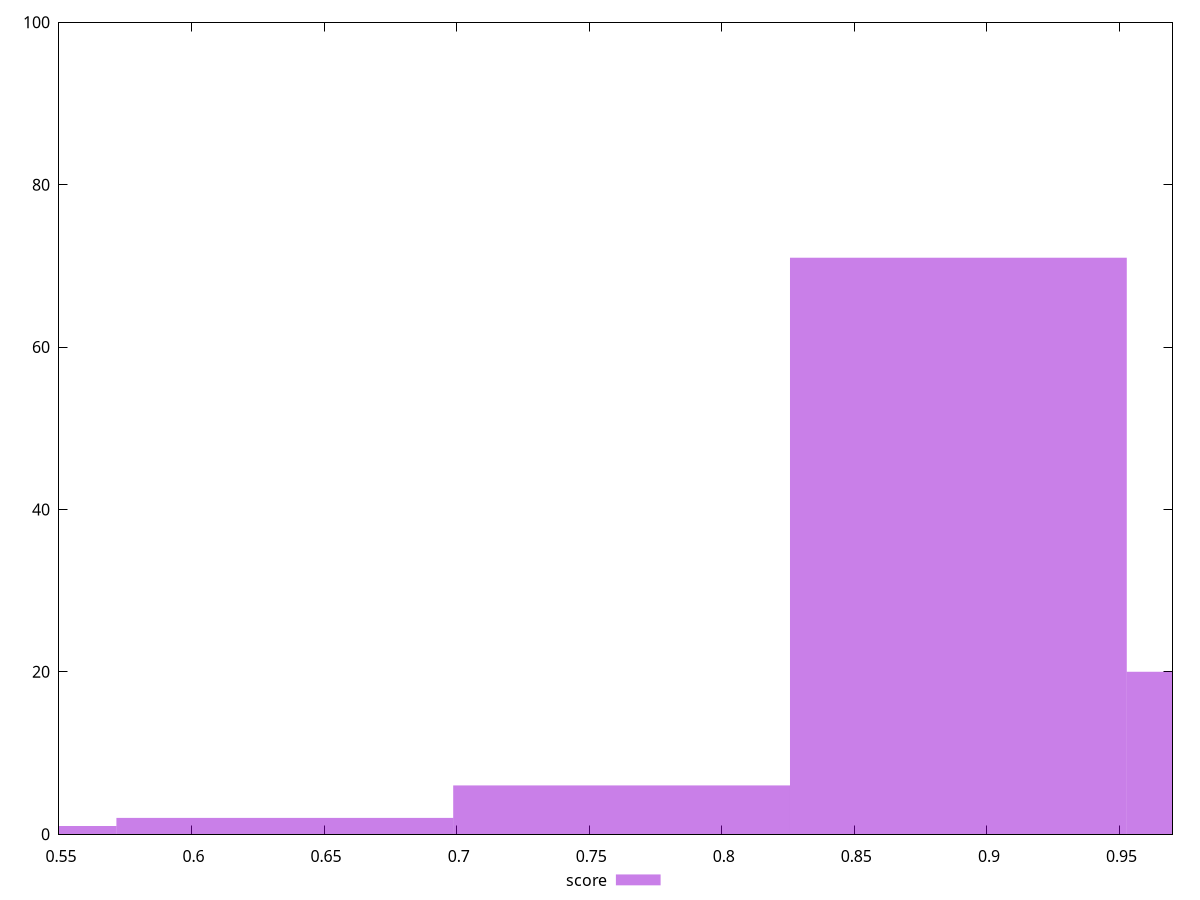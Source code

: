 reset

$score <<EOF
0.7622063985241514 6
0.5081375990161009 1
0.8892407982781766 71
1.0162751980322018 20
0.6351719987701261 2
EOF

set key outside below
set boxwidth 0.12703439975402522
set xrange [0.55:0.97]
set yrange [0:100]
set trange [0:100]
set style fill transparent solid 0.5 noborder
set terminal svg size 640, 490 enhanced background rgb 'white'
set output "report_00019_2021-02-10T18-14-37.922Z//mainthread-work-breakdown/samples/pages+cached/score/histogram.svg"

plot $score title "score" with boxes

reset
